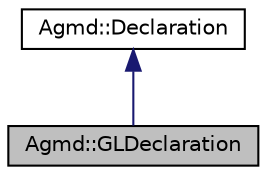 digraph "Agmd::GLDeclaration"
{
  edge [fontname="Helvetica",fontsize="10",labelfontname="Helvetica",labelfontsize="10"];
  node [fontname="Helvetica",fontsize="10",shape=record];
  Node1 [label="Agmd::GLDeclaration",height=0.2,width=0.4,color="black", fillcolor="grey75", style="filled" fontcolor="black"];
  Node2 -> Node1 [dir="back",color="midnightblue",fontsize="10",style="solid"];
  Node2 [label="Agmd::Declaration",height=0.2,width=0.4,color="black", fillcolor="white", style="filled",URL="$class_agmd_1_1_declaration.html"];
}
